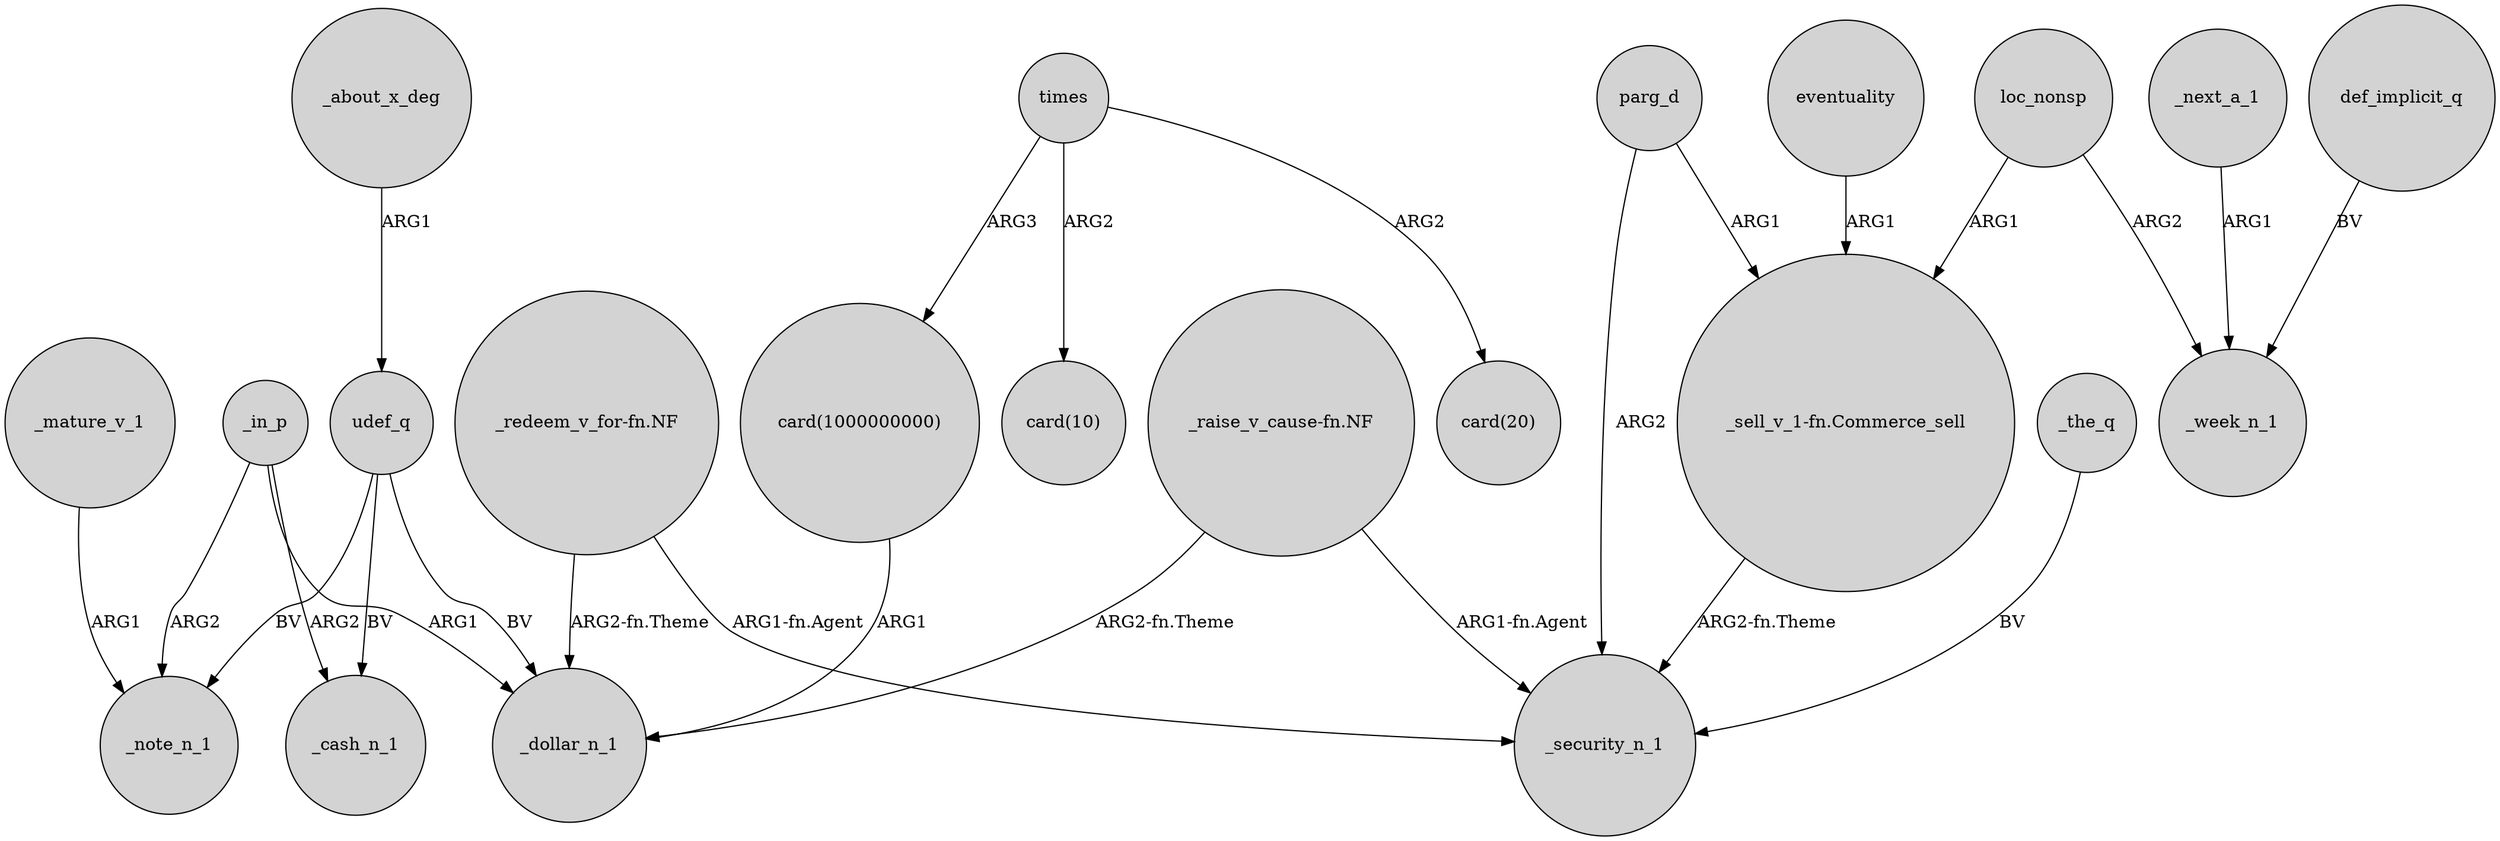 digraph {
	node [shape=circle style=filled]
	eventuality -> "_sell_v_1-fn.Commerce_sell" [label=ARG1]
	def_implicit_q -> _week_n_1 [label=BV]
	udef_q -> _cash_n_1 [label=BV]
	"_redeem_v_for-fn.NF" -> _security_n_1 [label="ARG1-fn.Agent"]
	parg_d -> "_sell_v_1-fn.Commerce_sell" [label=ARG1]
	parg_d -> _security_n_1 [label=ARG2]
	_about_x_deg -> udef_q [label=ARG1]
	times -> "card(1000000000)" [label=ARG3]
	_in_p -> _note_n_1 [label=ARG2]
	"_raise_v_cause-fn.NF" -> _dollar_n_1 [label="ARG2-fn.Theme"]
	_the_q -> _security_n_1 [label=BV]
	loc_nonsp -> _week_n_1 [label=ARG2]
	"_raise_v_cause-fn.NF" -> _security_n_1 [label="ARG1-fn.Agent"]
	times -> "card(10)" [label=ARG2]
	_mature_v_1 -> _note_n_1 [label=ARG1]
	_in_p -> _cash_n_1 [label=ARG2]
	times -> "card(20)" [label=ARG2]
	_next_a_1 -> _week_n_1 [label=ARG1]
	_in_p -> _dollar_n_1 [label=ARG1]
	loc_nonsp -> "_sell_v_1-fn.Commerce_sell" [label=ARG1]
	"card(1000000000)" -> _dollar_n_1 [label=ARG1]
	"_sell_v_1-fn.Commerce_sell" -> _security_n_1 [label="ARG2-fn.Theme"]
	"_redeem_v_for-fn.NF" -> _dollar_n_1 [label="ARG2-fn.Theme"]
	udef_q -> _note_n_1 [label=BV]
	udef_q -> _dollar_n_1 [label=BV]
}
